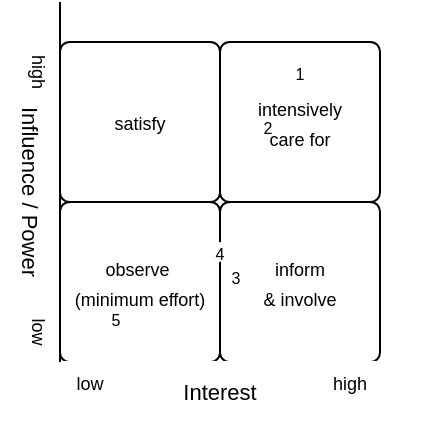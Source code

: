 <mxfile version="28.2.8">
  <diagram name="Seite-1" id="cxaq_f12dgWrjIev_EsA">
    <mxGraphModel dx="407" dy="260" grid="1" gridSize="10" guides="1" tooltips="1" connect="1" arrows="1" fold="1" page="1" pageScale="1" pageWidth="827" pageHeight="1169" math="0" shadow="0">
      <root>
        <mxCell id="0" />
        <mxCell id="1" parent="0" />
        <mxCell id="r30szUmzQDBI5gyVfzxu-1" value="&lt;font style=&quot;font-size: 9px; color: light-dark(rgb(0, 0, 0), rgb(0, 0, 0));&quot;&gt;satisfy&lt;/font&gt;" style="whiteSpace=wrap;html=1;aspect=fixed;fillColor=light-dark(#FFFFFF,#B3B3B3);perimeterSpacing=0;rounded=1;arcSize=6;" parent="1" vertex="1">
          <mxGeometry x="280" y="400" width="80" height="80" as="geometry" />
        </mxCell>
        <mxCell id="r30szUmzQDBI5gyVfzxu-2" value="&lt;font style=&quot;font-size: 9px;&quot;&gt;intensively&lt;/font&gt;&lt;div&gt;&lt;span style=&quot;font-size: 9px; background-color: transparent; color: light-dark(rgb(0, 0, 0), rgb(255, 255, 255));&quot;&gt;care for&lt;/span&gt;&lt;/div&gt;" style="whiteSpace=wrap;html=1;aspect=fixed;fillColor=light-dark(#FFFFFF,#999999);rounded=1;arcSize=6;" parent="1" vertex="1">
          <mxGeometry x="360" y="400" width="80" height="80" as="geometry" />
        </mxCell>
        <mxCell id="r30szUmzQDBI5gyVfzxu-3" value="&lt;font style=&quot;font-size: 9px; color: light-dark(rgb(0, 0, 0), rgb(0, 0, 0));&quot;&gt;observe&amp;nbsp;&lt;/font&gt;&lt;div&gt;&lt;font style=&quot;font-size: 9px; color: light-dark(rgb(0, 0, 0), rgb(0, 0, 0));&quot;&gt;(minimum effort)&lt;/font&gt;&lt;/div&gt;" style="whiteSpace=wrap;html=1;aspect=fixed;fillColor=light-dark(#FFFFFF,#E6E6E6);rounded=1;arcSize=6;" parent="1" vertex="1">
          <mxGeometry x="280" y="480" width="80" height="80" as="geometry" />
        </mxCell>
        <mxCell id="r30szUmzQDBI5gyVfzxu-4" value="&lt;font style=&quot;font-size: 9px; color: light-dark(rgb(0, 0, 0), rgb(0, 0, 0));&quot;&gt;inform&lt;/font&gt;&lt;div&gt;&lt;span style=&quot;font-size: 9px; background-color: transparent;&quot;&gt;&lt;font style=&quot;color: light-dark(rgb(0, 0, 0), rgb(0, 0, 0));&quot;&gt;&amp;amp; involve&lt;/font&gt;&lt;/span&gt;&lt;/div&gt;" style="whiteSpace=wrap;html=1;aspect=fixed;fillColor=light-dark(#FFFFFF,#B3B3B3);rounded=1;arcSize=6;" parent="1" vertex="1">
          <mxGeometry x="360" y="480" width="80" height="80" as="geometry" />
        </mxCell>
        <mxCell id="r30szUmzQDBI5gyVfzxu-5" value="" style="endArrow=none;html=1;rounded=0;exitX=0;exitY=1;exitDx=0;exitDy=0;strokeColor=light-dark(#FFFFFF,#FFFFFF);" parent="1" source="r30szUmzQDBI5gyVfzxu-3" edge="1">
          <mxGeometry width="50" height="50" relative="1" as="geometry">
            <mxPoint x="480" y="550" as="sourcePoint" />
            <mxPoint x="460" y="560" as="targetPoint" />
          </mxGeometry>
        </mxCell>
        <mxCell id="r30szUmzQDBI5gyVfzxu-7" value="" style="endArrow=none;html=1;rounded=0;strokeColor=light-dark(#000000,#FFFFFF);exitX=0;exitY=1;exitDx=0;exitDy=0;" parent="1" source="r30szUmzQDBI5gyVfzxu-3" edge="1">
          <mxGeometry width="50" height="50" relative="1" as="geometry">
            <mxPoint x="640" y="650" as="sourcePoint" />
            <mxPoint x="280" y="380" as="targetPoint" />
          </mxGeometry>
        </mxCell>
        <mxCell id="r30szUmzQDBI5gyVfzxu-8" value="&lt;font style=&quot;font-size: 11px;&quot;&gt;Interest&lt;/font&gt;" style="text;html=1;whiteSpace=wrap;strokeColor=none;fillColor=none;align=center;verticalAlign=middle;rounded=0;" parent="1" vertex="1">
          <mxGeometry x="330" y="560" width="60" height="30" as="geometry" />
        </mxCell>
        <mxCell id="r30szUmzQDBI5gyVfzxu-9" value="&lt;font style=&quot;font-size: 11px;&quot;&gt;Influence / Power&lt;/font&gt;" style="text;html=1;whiteSpace=wrap;strokeColor=none;fillColor=none;align=center;verticalAlign=middle;rounded=0;rotation=90;" parent="1" vertex="1">
          <mxGeometry x="210" y="460" width="110" height="30" as="geometry" />
        </mxCell>
        <mxCell id="r30szUmzQDBI5gyVfzxu-10" value="&lt;font style=&quot;font-size: 9px;&quot;&gt;high&lt;/font&gt;" style="text;html=1;whiteSpace=wrap;strokeColor=none;fillColor=none;align=center;verticalAlign=middle;rounded=0;" parent="1" vertex="1">
          <mxGeometry x="410" y="560" width="30" height="20" as="geometry" />
        </mxCell>
        <mxCell id="r30szUmzQDBI5gyVfzxu-11" value="&lt;font style=&quot;font-size: 9px;&quot;&gt;low&lt;/font&gt;" style="text;html=1;whiteSpace=wrap;strokeColor=none;fillColor=none;align=center;verticalAlign=middle;rounded=0;" parent="1" vertex="1">
          <mxGeometry x="280" y="560" width="30" height="20" as="geometry" />
        </mxCell>
        <mxCell id="r30szUmzQDBI5gyVfzxu-12" value="&lt;font style=&quot;font-size: 9px;&quot;&gt;low&lt;/font&gt;" style="text;html=1;whiteSpace=wrap;strokeColor=none;fillColor=none;align=center;verticalAlign=middle;rounded=0;rotation=90;" parent="1" vertex="1">
          <mxGeometry x="255" y="535" width="30" height="20" as="geometry" />
        </mxCell>
        <mxCell id="r30szUmzQDBI5gyVfzxu-13" value="&lt;font style=&quot;font-size: 9px;&quot;&gt;high&lt;/font&gt;" style="text;html=1;whiteSpace=wrap;strokeColor=none;fillColor=none;align=center;verticalAlign=middle;rounded=0;rotation=90;" parent="1" vertex="1">
          <mxGeometry x="255" y="405" width="30" height="20" as="geometry" />
        </mxCell>
        <mxCell id="QTDSs0XTfjrRyN60iktF-1" value="&lt;font style=&quot;font-size: 8px;&quot;&gt;1&lt;/font&gt;" style="text;html=1;whiteSpace=wrap;strokeColor=none;fillColor=default;align=center;verticalAlign=middle;rounded=1;arcSize=50100;" vertex="1" parent="1">
          <mxGeometry x="394.5" y="410" width="10" height="10" as="geometry" />
        </mxCell>
        <mxCell id="QTDSs0XTfjrRyN60iktF-2" value="&lt;font style=&quot;font-size: 8px;&quot;&gt;2&lt;/font&gt;" style="text;html=1;whiteSpace=wrap;strokeColor=none;fillColor=default;align=center;verticalAlign=middle;rounded=1;arcSize=50100;" vertex="1" parent="1">
          <mxGeometry x="379" y="437" width="10" height="10" as="geometry" />
        </mxCell>
        <mxCell id="QTDSs0XTfjrRyN60iktF-3" value="&lt;font style=&quot;font-size: 8px;&quot;&gt;4&lt;/font&gt;" style="text;html=1;whiteSpace=wrap;strokeColor=none;fillColor=default;align=center;verticalAlign=middle;rounded=1;arcSize=50100;" vertex="1" parent="1">
          <mxGeometry x="354.5" y="500" width="10" height="10" as="geometry" />
        </mxCell>
        <mxCell id="QTDSs0XTfjrRyN60iktF-4" value="&lt;font style=&quot;font-size: 8px;&quot;&gt;3&lt;/font&gt;" style="text;html=1;whiteSpace=wrap;strokeColor=none;fillColor=default;align=center;verticalAlign=middle;rounded=1;arcSize=50100;" vertex="1" parent="1">
          <mxGeometry x="363" y="512" width="10" height="10" as="geometry" />
        </mxCell>
        <mxCell id="QTDSs0XTfjrRyN60iktF-5" value="&lt;font style=&quot;font-size: 8px;&quot;&gt;5&lt;/font&gt;" style="text;html=1;whiteSpace=wrap;strokeColor=none;fillColor=default;align=center;verticalAlign=middle;rounded=1;arcSize=50100;" vertex="1" parent="1">
          <mxGeometry x="303" y="533" width="10" height="10" as="geometry" />
        </mxCell>
      </root>
    </mxGraphModel>
  </diagram>
</mxfile>
